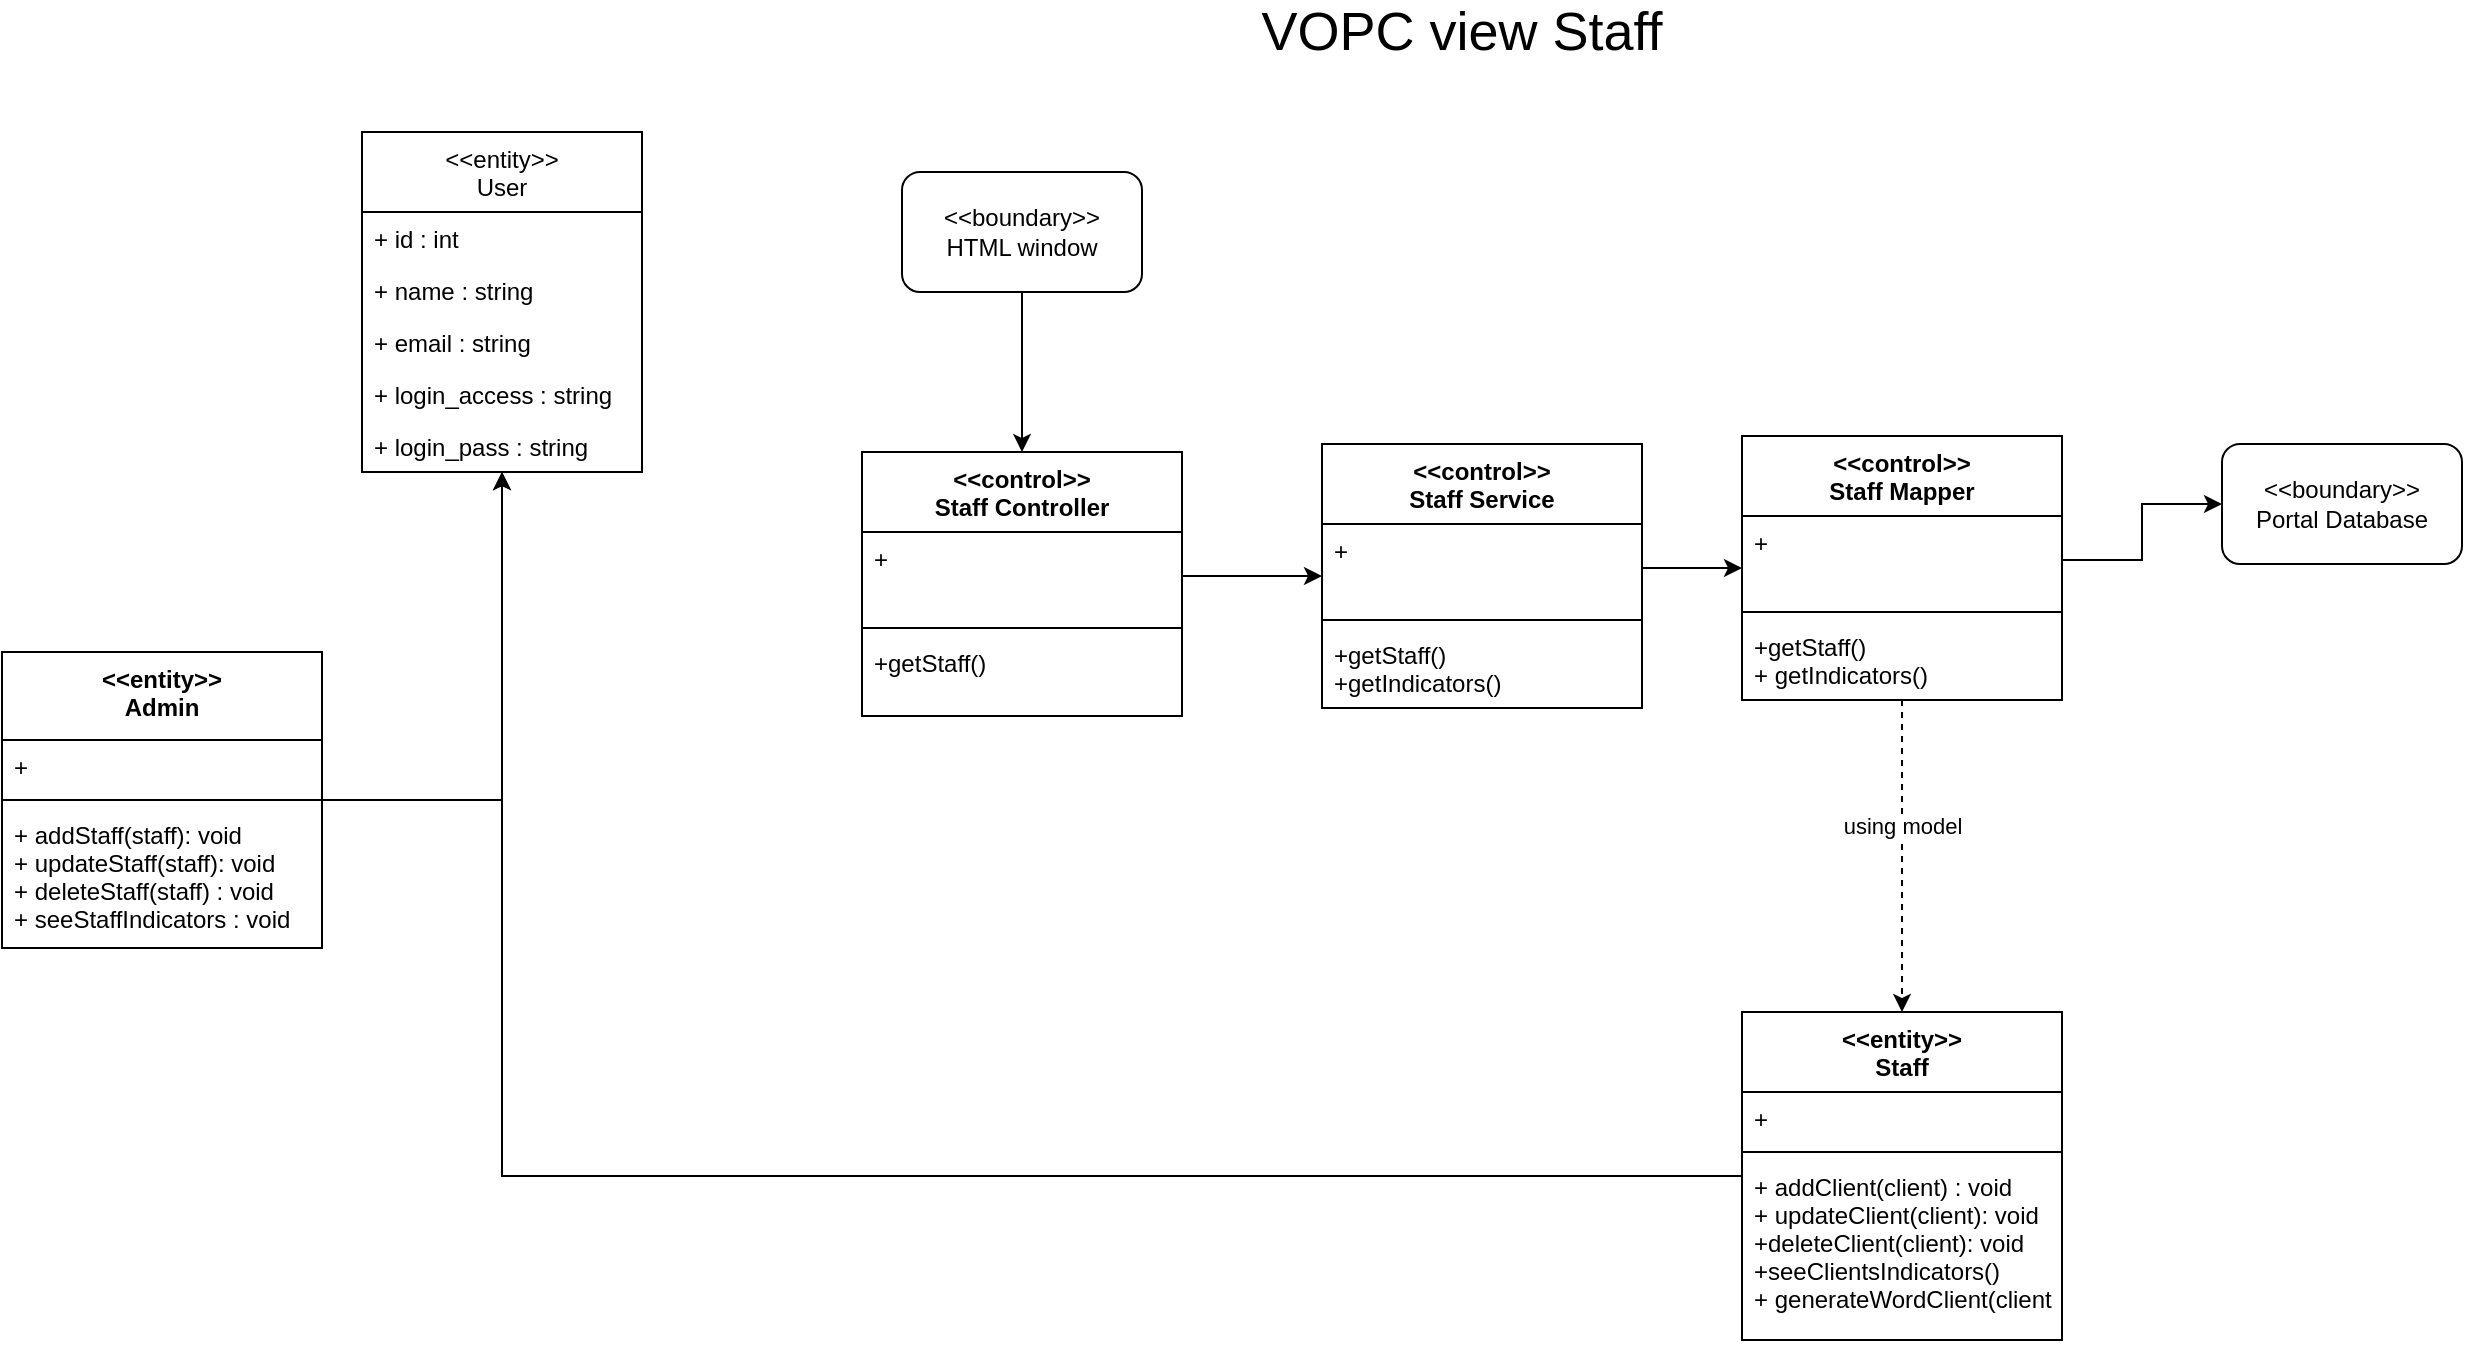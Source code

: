 <mxfile version="13.1.3" type="device"><diagram id="PwUIEFmQkL6-uX6sgW8S" name="Page-1"><mxGraphModel dx="1736" dy="2069" grid="1" gridSize="10" guides="1" tooltips="1" connect="1" arrows="1" fold="1" page="1" pageScale="1" pageWidth="827" pageHeight="1169" math="0" shadow="0"><root><mxCell id="0"/><mxCell id="1" parent="0"/><mxCell id="QphWcJMs2OZ5KQYBHbU1-52" style="edgeStyle=orthogonalEdgeStyle;rounded=0;orthogonalLoop=1;jettySize=auto;html=1;" parent="1" source="QphWcJMs2OZ5KQYBHbU1-33" target="QphWcJMs2OZ5KQYBHbU1-13" edge="1"><mxGeometry relative="1" as="geometry"/></mxCell><mxCell id="QphWcJMs2OZ5KQYBHbU1-13" value="&lt;&lt;entity&gt;&gt;&#10;User" style="swimlane;fontStyle=0;childLayout=stackLayout;horizontal=1;startSize=40;fillColor=none;horizontalStack=0;resizeParent=1;resizeParentMax=0;resizeLast=0;collapsible=1;marginBottom=0;" parent="1" vertex="1"><mxGeometry x="290" y="-150" width="140" height="170" as="geometry"><mxRectangle x="220" y="70" width="90" height="26" as="alternateBounds"/></mxGeometry></mxCell><mxCell id="QphWcJMs2OZ5KQYBHbU1-14" value="+ id : int" style="text;strokeColor=none;fillColor=none;align=left;verticalAlign=top;spacingLeft=4;spacingRight=4;overflow=hidden;rotatable=0;points=[[0,0.5],[1,0.5]];portConstraint=eastwest;" parent="QphWcJMs2OZ5KQYBHbU1-13" vertex="1"><mxGeometry y="40" width="140" height="26" as="geometry"/></mxCell><mxCell id="QphWcJMs2OZ5KQYBHbU1-15" value="+ name : string" style="text;strokeColor=none;fillColor=none;align=left;verticalAlign=top;spacingLeft=4;spacingRight=4;overflow=hidden;rotatable=0;points=[[0,0.5],[1,0.5]];portConstraint=eastwest;" parent="QphWcJMs2OZ5KQYBHbU1-13" vertex="1"><mxGeometry y="66" width="140" height="26" as="geometry"/></mxCell><mxCell id="QphWcJMs2OZ5KQYBHbU1-16" value="+ email : string" style="text;strokeColor=none;fillColor=none;align=left;verticalAlign=top;spacingLeft=4;spacingRight=4;overflow=hidden;rotatable=0;points=[[0,0.5],[1,0.5]];portConstraint=eastwest;" parent="QphWcJMs2OZ5KQYBHbU1-13" vertex="1"><mxGeometry y="92" width="140" height="26" as="geometry"/></mxCell><mxCell id="QphWcJMs2OZ5KQYBHbU1-20" value="+ login_access : string" style="text;strokeColor=none;fillColor=none;align=left;verticalAlign=top;spacingLeft=4;spacingRight=4;overflow=hidden;rotatable=0;points=[[0,0.5],[1,0.5]];portConstraint=eastwest;" parent="QphWcJMs2OZ5KQYBHbU1-13" vertex="1"><mxGeometry y="118" width="140" height="26" as="geometry"/></mxCell><mxCell id="QphWcJMs2OZ5KQYBHbU1-19" value="+ login_pass : string" style="text;strokeColor=none;fillColor=none;align=left;verticalAlign=top;spacingLeft=4;spacingRight=4;overflow=hidden;rotatable=0;points=[[0,0.5],[1,0.5]];portConstraint=eastwest;" parent="QphWcJMs2OZ5KQYBHbU1-13" vertex="1"><mxGeometry y="144" width="140" height="26" as="geometry"/></mxCell><mxCell id="MV9CJJYB8i_rio9Vajxn-6" style="edgeStyle=orthogonalEdgeStyle;rounded=0;orthogonalLoop=1;jettySize=auto;html=1;" edge="1" parent="1" source="QphWcJMs2OZ5KQYBHbU1-44" target="QphWcJMs2OZ5KQYBHbU1-13"><mxGeometry relative="1" as="geometry"/></mxCell><mxCell id="QphWcJMs2OZ5KQYBHbU1-44" value="&lt;&lt;entity&gt;&gt;&#10;Admin" style="swimlane;fontStyle=1;align=center;verticalAlign=top;childLayout=stackLayout;horizontal=1;startSize=44;horizontalStack=0;resizeParent=1;resizeParentMax=0;resizeLast=0;collapsible=1;marginBottom=0;strokeColor=#000000;" parent="1" vertex="1"><mxGeometry x="110" y="110" width="160" height="148" as="geometry"/></mxCell><mxCell id="QphWcJMs2OZ5KQYBHbU1-45" value="+ " style="text;strokeColor=none;fillColor=none;align=left;verticalAlign=top;spacingLeft=4;spacingRight=4;overflow=hidden;rotatable=0;points=[[0,0.5],[1,0.5]];portConstraint=eastwest;" parent="QphWcJMs2OZ5KQYBHbU1-44" vertex="1"><mxGeometry y="44" width="160" height="26" as="geometry"/></mxCell><mxCell id="QphWcJMs2OZ5KQYBHbU1-46" value="" style="line;strokeWidth=1;fillColor=none;align=left;verticalAlign=middle;spacingTop=-1;spacingLeft=3;spacingRight=3;rotatable=0;labelPosition=right;points=[];portConstraint=eastwest;" parent="QphWcJMs2OZ5KQYBHbU1-44" vertex="1"><mxGeometry y="70" width="160" height="8" as="geometry"/></mxCell><mxCell id="QphWcJMs2OZ5KQYBHbU1-47" value="+ addStaff(staff): void&#10;+ updateStaff(staff): void&#10;+ deleteStaff(staff) : void&#10;+ seeStaffIndicators : void" style="text;strokeColor=none;fillColor=none;align=left;verticalAlign=top;spacingLeft=4;spacingRight=4;overflow=hidden;rotatable=0;points=[[0,0.5],[1,0.5]];portConstraint=eastwest;" parent="QphWcJMs2OZ5KQYBHbU1-44" vertex="1"><mxGeometry y="78" width="160" height="70" as="geometry"/></mxCell><mxCell id="MV9CJJYB8i_rio9Vajxn-1" value="&lt;&lt;control&gt;&gt;&#10;Staff Controller" style="swimlane;fontStyle=1;align=center;verticalAlign=top;childLayout=stackLayout;horizontal=1;startSize=40;horizontalStack=0;resizeParent=1;resizeParentMax=0;resizeLast=0;collapsible=1;marginBottom=0;strokeColor=#000000;" vertex="1" parent="1"><mxGeometry x="540" y="10" width="160" height="132" as="geometry"/></mxCell><mxCell id="MV9CJJYB8i_rio9Vajxn-2" value="+" style="text;strokeColor=none;fillColor=none;align=left;verticalAlign=top;spacingLeft=4;spacingRight=4;overflow=hidden;rotatable=0;points=[[0,0.5],[1,0.5]];portConstraint=eastwest;" vertex="1" parent="MV9CJJYB8i_rio9Vajxn-1"><mxGeometry y="40" width="160" height="44" as="geometry"/></mxCell><mxCell id="MV9CJJYB8i_rio9Vajxn-3" value="" style="line;strokeWidth=1;fillColor=none;align=left;verticalAlign=middle;spacingTop=-1;spacingLeft=3;spacingRight=3;rotatable=0;labelPosition=right;points=[];portConstraint=eastwest;" vertex="1" parent="MV9CJJYB8i_rio9Vajxn-1"><mxGeometry y="84" width="160" height="8" as="geometry"/></mxCell><mxCell id="MV9CJJYB8i_rio9Vajxn-4" value="+getStaff()" style="text;strokeColor=none;fillColor=none;align=left;verticalAlign=top;spacingLeft=4;spacingRight=4;overflow=hidden;rotatable=0;points=[[0,0.5],[1,0.5]];portConstraint=eastwest;" vertex="1" parent="MV9CJJYB8i_rio9Vajxn-1"><mxGeometry y="92" width="160" height="40" as="geometry"/></mxCell><mxCell id="MV9CJJYB8i_rio9Vajxn-12" style="edgeStyle=orthogonalEdgeStyle;rounded=0;orthogonalLoop=1;jettySize=auto;html=1;" edge="1" parent="1" source="MV9CJJYB8i_rio9Vajxn-2" target="MV9CJJYB8i_rio9Vajxn-7"><mxGeometry relative="1" as="geometry"/></mxCell><mxCell id="MV9CJJYB8i_rio9Vajxn-7" value="&lt;&lt;control&gt;&gt;&#10;Staff Service" style="swimlane;fontStyle=1;align=center;verticalAlign=top;childLayout=stackLayout;horizontal=1;startSize=40;horizontalStack=0;resizeParent=1;resizeParentMax=0;resizeLast=0;collapsible=1;marginBottom=0;strokeColor=#000000;" vertex="1" parent="1"><mxGeometry x="770" y="6" width="160" height="132" as="geometry"/></mxCell><mxCell id="MV9CJJYB8i_rio9Vajxn-8" value="+" style="text;strokeColor=none;fillColor=none;align=left;verticalAlign=top;spacingLeft=4;spacingRight=4;overflow=hidden;rotatable=0;points=[[0,0.5],[1,0.5]];portConstraint=eastwest;" vertex="1" parent="MV9CJJYB8i_rio9Vajxn-7"><mxGeometry y="40" width="160" height="44" as="geometry"/></mxCell><mxCell id="MV9CJJYB8i_rio9Vajxn-9" value="" style="line;strokeWidth=1;fillColor=none;align=left;verticalAlign=middle;spacingTop=-1;spacingLeft=3;spacingRight=3;rotatable=0;labelPosition=right;points=[];portConstraint=eastwest;" vertex="1" parent="MV9CJJYB8i_rio9Vajxn-7"><mxGeometry y="84" width="160" height="8" as="geometry"/></mxCell><mxCell id="MV9CJJYB8i_rio9Vajxn-10" value="+getStaff()&#10;+getIndicators()" style="text;strokeColor=none;fillColor=none;align=left;verticalAlign=top;spacingLeft=4;spacingRight=4;overflow=hidden;rotatable=0;points=[[0,0.5],[1,0.5]];portConstraint=eastwest;" vertex="1" parent="MV9CJJYB8i_rio9Vajxn-7"><mxGeometry y="92" width="160" height="40" as="geometry"/></mxCell><mxCell id="MV9CJJYB8i_rio9Vajxn-17" style="edgeStyle=orthogonalEdgeStyle;rounded=0;orthogonalLoop=1;jettySize=auto;html=1;" edge="1" parent="1" source="MV9CJJYB8i_rio9Vajxn-8" target="MV9CJJYB8i_rio9Vajxn-13"><mxGeometry relative="1" as="geometry"/></mxCell><mxCell id="MV9CJJYB8i_rio9Vajxn-19" style="edgeStyle=orthogonalEdgeStyle;rounded=0;orthogonalLoop=1;jettySize=auto;html=1;dashed=1;" edge="1" parent="1" source="MV9CJJYB8i_rio9Vajxn-13" target="QphWcJMs2OZ5KQYBHbU1-33"><mxGeometry relative="1" as="geometry"/></mxCell><mxCell id="MV9CJJYB8i_rio9Vajxn-20" value="using model" style="edgeLabel;html=1;align=center;verticalAlign=middle;resizable=0;points=[];" vertex="1" connectable="0" parent="MV9CJJYB8i_rio9Vajxn-19"><mxGeometry x="-0.194" relative="1" as="geometry"><mxPoint as="offset"/></mxGeometry></mxCell><mxCell id="MV9CJJYB8i_rio9Vajxn-13" value="&lt;&lt;control&gt;&gt;&#10;Staff Mapper" style="swimlane;fontStyle=1;align=center;verticalAlign=top;childLayout=stackLayout;horizontal=1;startSize=40;horizontalStack=0;resizeParent=1;resizeParentMax=0;resizeLast=0;collapsible=1;marginBottom=0;strokeColor=#000000;" vertex="1" parent="1"><mxGeometry x="980" y="2" width="160" height="132" as="geometry"/></mxCell><mxCell id="MV9CJJYB8i_rio9Vajxn-14" value="+" style="text;strokeColor=none;fillColor=none;align=left;verticalAlign=top;spacingLeft=4;spacingRight=4;overflow=hidden;rotatable=0;points=[[0,0.5],[1,0.5]];portConstraint=eastwest;" vertex="1" parent="MV9CJJYB8i_rio9Vajxn-13"><mxGeometry y="40" width="160" height="44" as="geometry"/></mxCell><mxCell id="MV9CJJYB8i_rio9Vajxn-15" value="" style="line;strokeWidth=1;fillColor=none;align=left;verticalAlign=middle;spacingTop=-1;spacingLeft=3;spacingRight=3;rotatable=0;labelPosition=right;points=[];portConstraint=eastwest;" vertex="1" parent="MV9CJJYB8i_rio9Vajxn-13"><mxGeometry y="84" width="160" height="8" as="geometry"/></mxCell><mxCell id="MV9CJJYB8i_rio9Vajxn-16" value="+getStaff()&#10;+ getIndicators()" style="text;strokeColor=none;fillColor=none;align=left;verticalAlign=top;spacingLeft=4;spacingRight=4;overflow=hidden;rotatable=0;points=[[0,0.5],[1,0.5]];portConstraint=eastwest;" vertex="1" parent="MV9CJJYB8i_rio9Vajxn-13"><mxGeometry y="92" width="160" height="40" as="geometry"/></mxCell><mxCell id="QphWcJMs2OZ5KQYBHbU1-33" value="&lt;&lt;entity&gt;&gt;&#10;Staff" style="swimlane;fontStyle=1;align=center;verticalAlign=top;childLayout=stackLayout;horizontal=1;startSize=40;horizontalStack=0;resizeParent=1;resizeParentMax=0;resizeLast=0;collapsible=1;marginBottom=0;strokeColor=#000000;" parent="1" vertex="1"><mxGeometry x="980" y="290" width="160" height="164" as="geometry"/></mxCell><mxCell id="QphWcJMs2OZ5KQYBHbU1-34" value="+ " style="text;strokeColor=none;fillColor=none;align=left;verticalAlign=top;spacingLeft=4;spacingRight=4;overflow=hidden;rotatable=0;points=[[0,0.5],[1,0.5]];portConstraint=eastwest;" parent="QphWcJMs2OZ5KQYBHbU1-33" vertex="1"><mxGeometry y="40" width="160" height="26" as="geometry"/></mxCell><mxCell id="QphWcJMs2OZ5KQYBHbU1-35" value="" style="line;strokeWidth=1;fillColor=none;align=left;verticalAlign=middle;spacingTop=-1;spacingLeft=3;spacingRight=3;rotatable=0;labelPosition=right;points=[];portConstraint=eastwest;" parent="QphWcJMs2OZ5KQYBHbU1-33" vertex="1"><mxGeometry y="66" width="160" height="8" as="geometry"/></mxCell><mxCell id="QphWcJMs2OZ5KQYBHbU1-36" value="+ addClient(client) : void&#10;+ updateClient(client): void&#10;+deleteClient(client): void&#10;+seeClientsIndicators() &#10;+ generateWordClient(client)" style="text;strokeColor=none;fillColor=none;align=left;verticalAlign=top;spacingLeft=4;spacingRight=4;overflow=hidden;rotatable=0;points=[[0,0.5],[1,0.5]];portConstraint=eastwest;" parent="QphWcJMs2OZ5KQYBHbU1-33" vertex="1"><mxGeometry y="74" width="160" height="90" as="geometry"/></mxCell><mxCell id="MV9CJJYB8i_rio9Vajxn-21" value="&amp;lt;&amp;lt;boundary&amp;gt;&amp;gt;&lt;br&gt;Portal Database" style="rounded=1;whiteSpace=wrap;html=1;" vertex="1" parent="1"><mxGeometry x="1220" y="6" width="120" height="60" as="geometry"/></mxCell><mxCell id="MV9CJJYB8i_rio9Vajxn-22" style="edgeStyle=orthogonalEdgeStyle;rounded=0;orthogonalLoop=1;jettySize=auto;html=1;" edge="1" parent="1" source="MV9CJJYB8i_rio9Vajxn-14" target="MV9CJJYB8i_rio9Vajxn-21"><mxGeometry relative="1" as="geometry"/></mxCell><mxCell id="MV9CJJYB8i_rio9Vajxn-26" style="edgeStyle=orthogonalEdgeStyle;rounded=0;orthogonalLoop=1;jettySize=auto;html=1;" edge="1" parent="1" source="MV9CJJYB8i_rio9Vajxn-25" target="MV9CJJYB8i_rio9Vajxn-1"><mxGeometry relative="1" as="geometry"/></mxCell><mxCell id="MV9CJJYB8i_rio9Vajxn-25" value="&amp;lt;&amp;lt;boundary&amp;gt;&amp;gt;&lt;br&gt;HTML window" style="rounded=1;whiteSpace=wrap;html=1;" vertex="1" parent="1"><mxGeometry x="560" y="-130" width="120" height="60" as="geometry"/></mxCell><mxCell id="MV9CJJYB8i_rio9Vajxn-27" value="VOPC view Staff" style="text;html=1;strokeColor=none;fillColor=none;align=center;verticalAlign=middle;whiteSpace=wrap;rounded=0;fontSize=27;" vertex="1" parent="1"><mxGeometry x="710" y="-210" width="260" height="20" as="geometry"/></mxCell></root></mxGraphModel></diagram></mxfile>